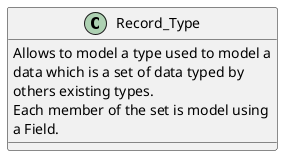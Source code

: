 @startuml

class Record_Type
{
  Allows to model a type used to model a
  data which is a set of data typed by
  others existing types.
  Each member of the set is model using
  a Field.
}

@enduml